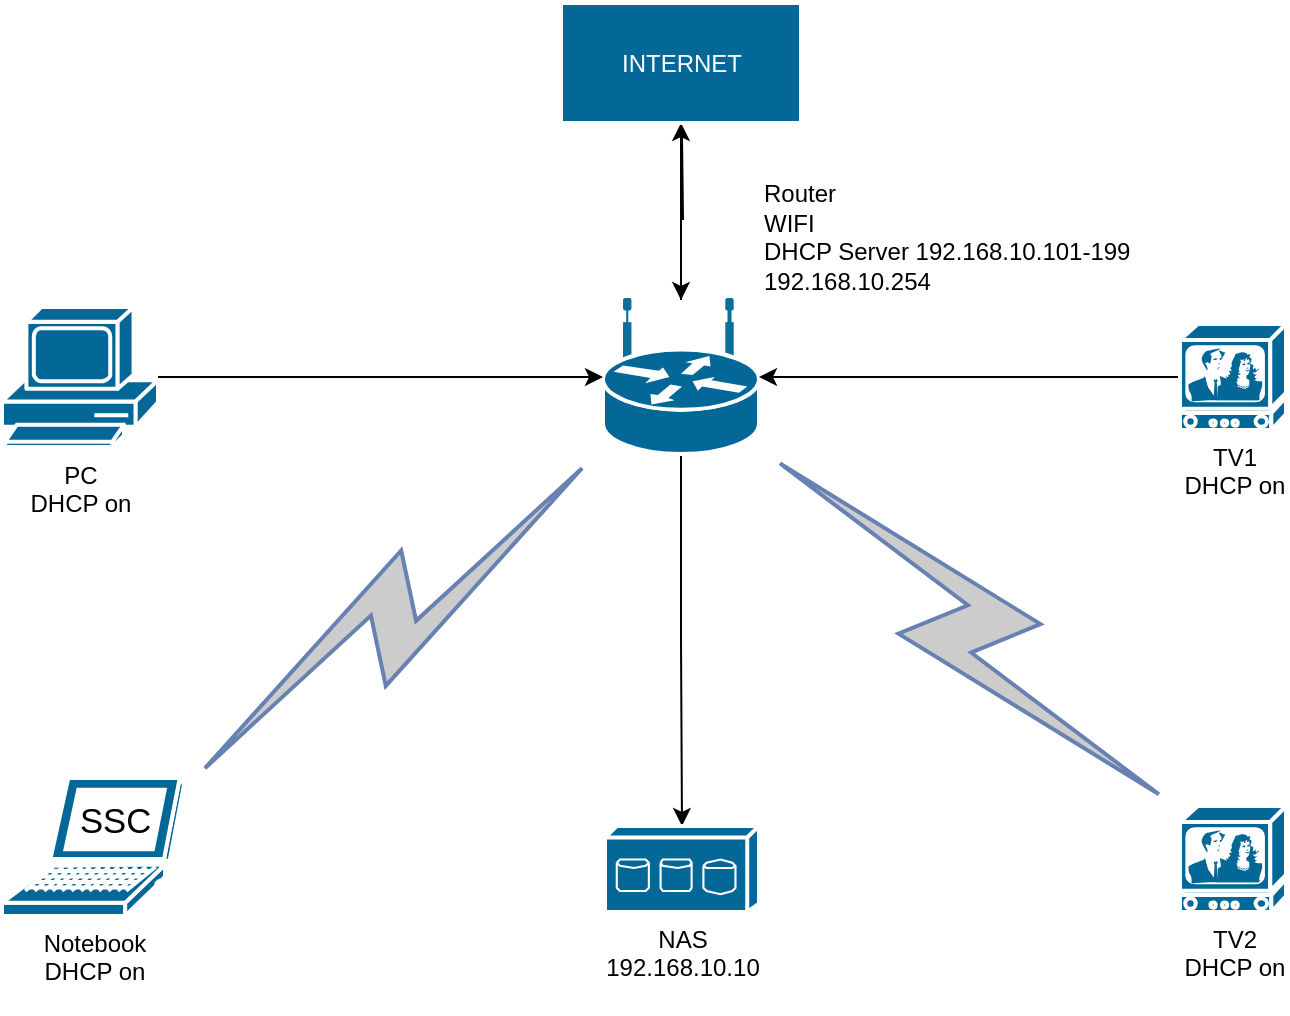 <mxfile version="15.8.7" type="device"><diagram id="HbTEmC0pEsTzFPYDq4Ra" name="HomeNetwork"><mxGraphModel dx="1990" dy="1238" grid="1" gridSize="10" guides="1" tooltips="1" connect="1" arrows="1" fold="1" page="1" pageScale="1" pageWidth="827" pageHeight="1169" math="0" shadow="0"><root><mxCell id="tezRPJOXDRE5vNwJH3yu-0"/><mxCell id="tezRPJOXDRE5vNwJH3yu-1" parent="tezRPJOXDRE5vNwJH3yu-0"/><mxCell id="tezRPJOXDRE5vNwJH3yu-14" style="edgeStyle=orthogonalEdgeStyle;rounded=0;orthogonalLoop=1;jettySize=auto;html=1;entryX=0.5;entryY=0;entryDx=0;entryDy=0;entryPerimeter=0;" edge="1" parent="tezRPJOXDRE5vNwJH3yu-1" source="tezRPJOXDRE5vNwJH3yu-5" target="tezRPJOXDRE5vNwJH3yu-7"><mxGeometry relative="1" as="geometry"/></mxCell><mxCell id="pxl9h3MdpoDYWCNvgPel-9" value="" style="edgeStyle=orthogonalEdgeStyle;rounded=0;orthogonalLoop=1;jettySize=auto;html=1;" edge="1" parent="tezRPJOXDRE5vNwJH3yu-1" source="tezRPJOXDRE5vNwJH3yu-5" target="pxl9h3MdpoDYWCNvgPel-8"><mxGeometry relative="1" as="geometry"/></mxCell><mxCell id="tezRPJOXDRE5vNwJH3yu-5" value="Router&lt;br&gt;WIFI&lt;br&gt;DHCP Server 192.168.10.101-199&lt;br&gt;192.168.10.254" style="shape=mxgraph.cisco.routers.wireless_router;sketch=0;html=1;pointerEvents=1;dashed=0;fillColor=#036897;strokeColor=#ffffff;strokeWidth=2;verticalLabelPosition=top;verticalAlign=bottom;align=left;outlineConnect=0;labelPosition=right;" vertex="1" parent="tezRPJOXDRE5vNwJH3yu-1"><mxGeometry x="374.5" y="192" width="78" height="77" as="geometry"/></mxCell><mxCell id="pxl9h3MdpoDYWCNvgPel-1" style="edgeStyle=orthogonalEdgeStyle;rounded=0;orthogonalLoop=1;jettySize=auto;html=1;" edge="1" parent="tezRPJOXDRE5vNwJH3yu-1" source="tezRPJOXDRE5vNwJH3yu-6" target="tezRPJOXDRE5vNwJH3yu-5"><mxGeometry relative="1" as="geometry"/></mxCell><mxCell id="tezRPJOXDRE5vNwJH3yu-6" value="PC&lt;br&gt;DHCP on&lt;br&gt;" style="shape=mxgraph.cisco.computers_and_peripherals.pc;sketch=0;html=1;pointerEvents=1;dashed=0;fillColor=#036897;strokeColor=#ffffff;strokeWidth=2;verticalLabelPosition=bottom;verticalAlign=top;align=center;outlineConnect=0;" vertex="1" parent="tezRPJOXDRE5vNwJH3yu-1"><mxGeometry x="74" y="195.5" width="78" height="70" as="geometry"/></mxCell><mxCell id="tezRPJOXDRE5vNwJH3yu-7" value="NAS&lt;br&gt;192.168.10.10" style="shape=mxgraph.cisco.storage.fc_storage;sketch=0;html=1;pointerEvents=1;dashed=0;fillColor=#036897;strokeColor=#ffffff;strokeWidth=2;verticalLabelPosition=bottom;verticalAlign=top;align=center;outlineConnect=0;" vertex="1" parent="tezRPJOXDRE5vNwJH3yu-1"><mxGeometry x="375.5" y="455" width="77" height="43" as="geometry"/></mxCell><mxCell id="tezRPJOXDRE5vNwJH3yu-8" value="TV2&lt;br&gt;DHCP on" style="shape=mxgraph.cisco.misc.tv;sketch=0;html=1;pointerEvents=1;dashed=0;fillColor=#036897;strokeColor=#ffffff;strokeWidth=2;verticalLabelPosition=bottom;verticalAlign=top;align=center;outlineConnect=0;" vertex="1" parent="tezRPJOXDRE5vNwJH3yu-1"><mxGeometry x="663" y="445" width="53" height="53" as="geometry"/></mxCell><mxCell id="tezRPJOXDRE5vNwJH3yu-13" style="edgeStyle=orthogonalEdgeStyle;rounded=0;orthogonalLoop=1;jettySize=auto;html=1;entryX=1;entryY=0.5;entryDx=0;entryDy=0;entryPerimeter=0;" edge="1" parent="tezRPJOXDRE5vNwJH3yu-1" source="tezRPJOXDRE5vNwJH3yu-9" target="tezRPJOXDRE5vNwJH3yu-5"><mxGeometry relative="1" as="geometry"/></mxCell><mxCell id="tezRPJOXDRE5vNwJH3yu-9" value="TV1&lt;br&gt;DHCP on" style="shape=mxgraph.cisco.misc.tv;sketch=0;html=1;pointerEvents=1;dashed=0;fillColor=#036897;strokeColor=#ffffff;strokeWidth=2;verticalLabelPosition=bottom;verticalAlign=top;align=center;outlineConnect=0;" vertex="1" parent="tezRPJOXDRE5vNwJH3yu-1"><mxGeometry x="663" y="204" width="53" height="53" as="geometry"/></mxCell><mxCell id="tezRPJOXDRE5vNwJH3yu-11" value="Notebook&lt;br&gt;DHCP on" style="shape=mxgraph.cisco.misc.ssc;sketch=0;html=1;pointerEvents=1;dashed=0;fillColor=#036897;strokeColor=#ffffff;strokeWidth=2;verticalLabelPosition=bottom;verticalAlign=top;align=center;outlineConnect=0;" vertex="1" parent="tezRPJOXDRE5vNwJH3yu-1"><mxGeometry x="74" y="431" width="91" height="69" as="geometry"/></mxCell><mxCell id="pxl9h3MdpoDYWCNvgPel-0" style="edgeStyle=orthogonalEdgeStyle;rounded=0;orthogonalLoop=1;jettySize=auto;html=1;" edge="1" parent="tezRPJOXDRE5vNwJH3yu-1" target="tezRPJOXDRE5vNwJH3yu-5"><mxGeometry relative="1" as="geometry"><mxPoint x="414" y="110" as="sourcePoint"/></mxGeometry></mxCell><mxCell id="pxl9h3MdpoDYWCNvgPel-2" value="" style="html=1;outlineConnect=0;fillColor=#CCCCCC;strokeColor=#6881B3;gradientColor=none;gradientDirection=north;strokeWidth=2;shape=mxgraph.networks.comm_link_edge;html=1;rounded=0;exitX=1;exitY=0.05;exitDx=0;exitDy=0;exitPerimeter=0;" edge="1" parent="tezRPJOXDRE5vNwJH3yu-1" source="tezRPJOXDRE5vNwJH3yu-11" target="tezRPJOXDRE5vNwJH3yu-5"><mxGeometry width="100" height="100" relative="1" as="geometry"><mxPoint x="170" y="420" as="sourcePoint"/><mxPoint x="320" y="290" as="targetPoint"/><Array as="points"><mxPoint x="100" y="530"/></Array></mxGeometry></mxCell><mxCell id="pxl9h3MdpoDYWCNvgPel-7" value="" style="html=1;outlineConnect=0;fillColor=#CCCCCC;strokeColor=#6881B3;gradientColor=none;gradientDirection=north;strokeWidth=2;shape=mxgraph.networks.comm_link_edge;html=1;rounded=0;" edge="1" parent="tezRPJOXDRE5vNwJH3yu-1" source="tezRPJOXDRE5vNwJH3yu-5" target="tezRPJOXDRE5vNwJH3yu-8"><mxGeometry width="100" height="100" relative="1" as="geometry"><mxPoint x="520" y="380" as="sourcePoint"/><mxPoint x="620" y="280" as="targetPoint"/></mxGeometry></mxCell><mxCell id="pxl9h3MdpoDYWCNvgPel-8" value="INTERNET" style="whiteSpace=wrap;html=1;dashed=0;align=center;verticalAlign=middle;strokeColor=#ffffff;strokeWidth=2;fillColor=#036897;sketch=0;labelBackgroundColor=none;labelBorderColor=none;fontColor=#FFFFFF;labelPosition=center;verticalLabelPosition=middle;" vertex="1" parent="tezRPJOXDRE5vNwJH3yu-1"><mxGeometry x="353.5" y="43.5" width="120" height="60" as="geometry"/></mxCell></root></mxGraphModel></diagram></mxfile>